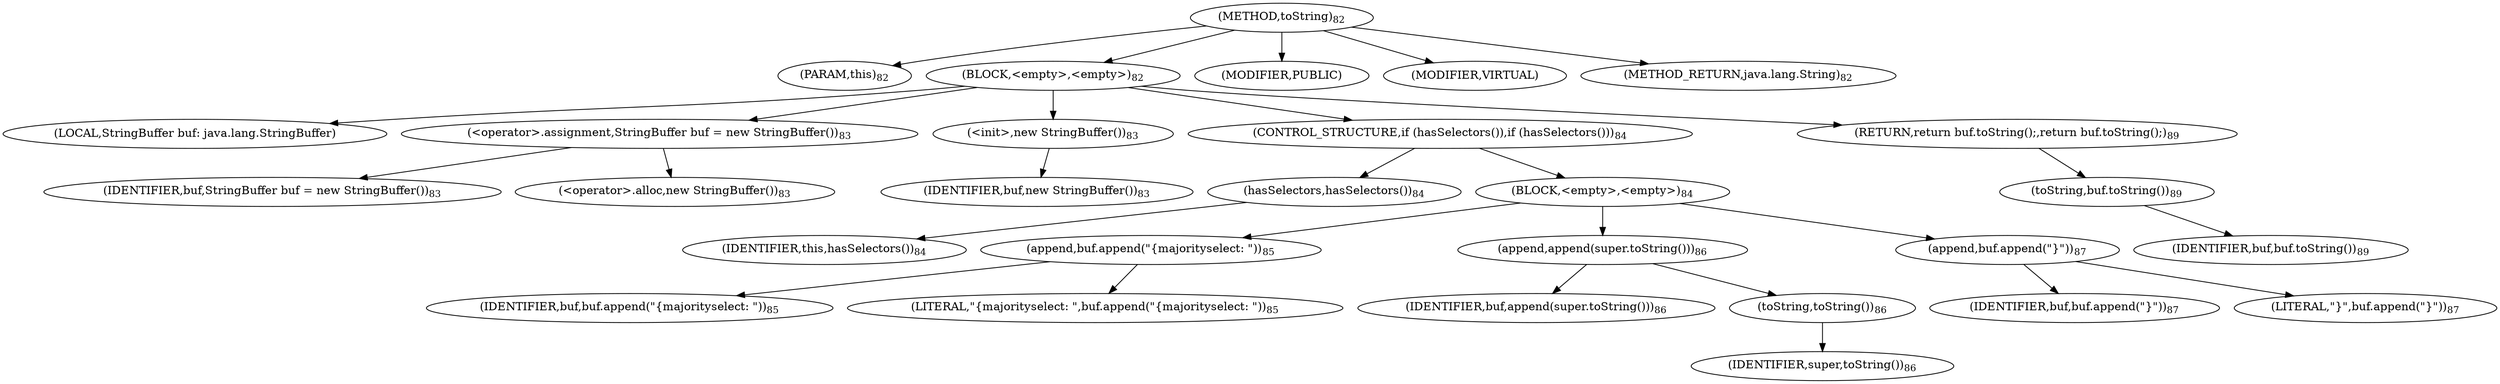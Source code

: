 digraph "toString" {  
"28" [label = <(METHOD,toString)<SUB>82</SUB>> ]
"6" [label = <(PARAM,this)<SUB>82</SUB>> ]
"29" [label = <(BLOCK,&lt;empty&gt;,&lt;empty&gt;)<SUB>82</SUB>> ]
"4" [label = <(LOCAL,StringBuffer buf: java.lang.StringBuffer)> ]
"30" [label = <(&lt;operator&gt;.assignment,StringBuffer buf = new StringBuffer())<SUB>83</SUB>> ]
"31" [label = <(IDENTIFIER,buf,StringBuffer buf = new StringBuffer())<SUB>83</SUB>> ]
"32" [label = <(&lt;operator&gt;.alloc,new StringBuffer())<SUB>83</SUB>> ]
"33" [label = <(&lt;init&gt;,new StringBuffer())<SUB>83</SUB>> ]
"3" [label = <(IDENTIFIER,buf,new StringBuffer())<SUB>83</SUB>> ]
"34" [label = <(CONTROL_STRUCTURE,if (hasSelectors()),if (hasSelectors()))<SUB>84</SUB>> ]
"35" [label = <(hasSelectors,hasSelectors())<SUB>84</SUB>> ]
"5" [label = <(IDENTIFIER,this,hasSelectors())<SUB>84</SUB>> ]
"36" [label = <(BLOCK,&lt;empty&gt;,&lt;empty&gt;)<SUB>84</SUB>> ]
"37" [label = <(append,buf.append(&quot;{majorityselect: &quot;))<SUB>85</SUB>> ]
"38" [label = <(IDENTIFIER,buf,buf.append(&quot;{majorityselect: &quot;))<SUB>85</SUB>> ]
"39" [label = <(LITERAL,&quot;{majorityselect: &quot;,buf.append(&quot;{majorityselect: &quot;))<SUB>85</SUB>> ]
"40" [label = <(append,append(super.toString()))<SUB>86</SUB>> ]
"41" [label = <(IDENTIFIER,buf,append(super.toString()))<SUB>86</SUB>> ]
"42" [label = <(toString,toString())<SUB>86</SUB>> ]
"43" [label = <(IDENTIFIER,super,toString())<SUB>86</SUB>> ]
"44" [label = <(append,buf.append(&quot;}&quot;))<SUB>87</SUB>> ]
"45" [label = <(IDENTIFIER,buf,buf.append(&quot;}&quot;))<SUB>87</SUB>> ]
"46" [label = <(LITERAL,&quot;}&quot;,buf.append(&quot;}&quot;))<SUB>87</SUB>> ]
"47" [label = <(RETURN,return buf.toString();,return buf.toString();)<SUB>89</SUB>> ]
"48" [label = <(toString,buf.toString())<SUB>89</SUB>> ]
"49" [label = <(IDENTIFIER,buf,buf.toString())<SUB>89</SUB>> ]
"50" [label = <(MODIFIER,PUBLIC)> ]
"51" [label = <(MODIFIER,VIRTUAL)> ]
"52" [label = <(METHOD_RETURN,java.lang.String)<SUB>82</SUB>> ]
  "28" -> "6" 
  "28" -> "29" 
  "28" -> "50" 
  "28" -> "51" 
  "28" -> "52" 
  "29" -> "4" 
  "29" -> "30" 
  "29" -> "33" 
  "29" -> "34" 
  "29" -> "47" 
  "30" -> "31" 
  "30" -> "32" 
  "33" -> "3" 
  "34" -> "35" 
  "34" -> "36" 
  "35" -> "5" 
  "36" -> "37" 
  "36" -> "40" 
  "36" -> "44" 
  "37" -> "38" 
  "37" -> "39" 
  "40" -> "41" 
  "40" -> "42" 
  "42" -> "43" 
  "44" -> "45" 
  "44" -> "46" 
  "47" -> "48" 
  "48" -> "49" 
}
